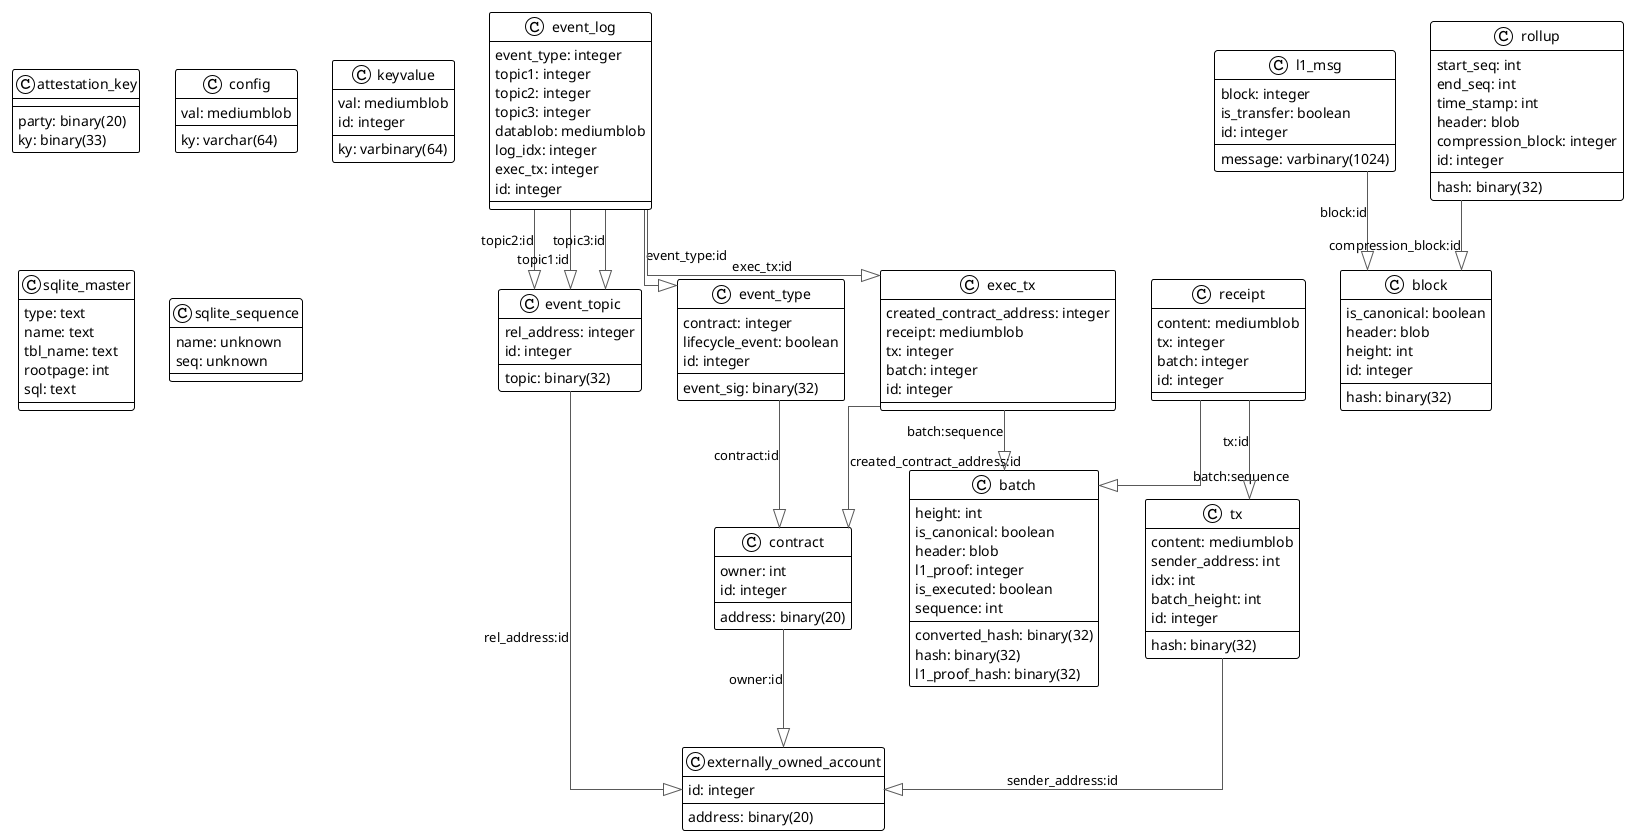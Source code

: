 @startuml

!theme plain
top to bottom direction
skinparam linetype ortho

class attestation_key {
   party: binary(20)
   ky: binary(33)
}
class batch {
   converted_hash: binary(32)
   hash: binary(32)
   height: int
   is_canonical: boolean
   header: blob
   l1_proof_hash: binary(32)
   l1_proof: integer
   is_executed: boolean
   sequence: int
}
class block {
   hash: binary(32)
   is_canonical: boolean
   header: blob
   height: int
   id: integer
}
class config {
   val: mediumblob
   ky: varchar(64)
}
class contract {
   address: binary(20)
   owner: int
   id: integer
}
class event_log {
   event_type: integer
   topic1: integer
   topic2: integer
   topic3: integer
   datablob: mediumblob
   log_idx: integer
   exec_tx: integer
   id: integer
}
class event_topic {
   topic: binary(32)
   rel_address: integer
   id: integer
}
class event_type {
   contract: integer
   event_sig: binary(32)
   lifecycle_event: boolean
   id: integer
}
class exec_tx {
   created_contract_address: integer
   receipt: mediumblob
   tx: integer
   batch: integer
   id: integer
}
class externally_owned_account {
   address: binary(20)
   id: integer
}
class keyvalue {
   ky: varbinary(64)
   val: mediumblob
   id: integer
}
class l1_msg {
   message: varbinary(1024)
   block: integer
   is_transfer: boolean
   id: integer
}
class receipt {
   content: mediumblob
   tx: integer
   batch: integer
   id: integer
}
class rollup {
   hash: binary(32)
   start_seq: int
   end_seq: int
   time_stamp: int
   header: blob
   compression_block: integer
   id: integer
}
class sqlite_master {
   type: text
   name: text
   tbl_name: text
   rootpage: int
   sql: text
}
class sqlite_sequence {
   name: unknown
   seq: unknown
}
class tx {
   hash: binary(32)
   content: mediumblob
   sender_address: int
   idx: int
   batch_height: int
   id: integer
}

contract                  -[#595959,plain]-^  externally_owned_account : "owner:id"
event_log                 -[#595959,plain]-^  event_topic              : "topic2:id"
event_log                 -[#595959,plain]-^  event_topic              : "topic1:id"
event_log                 -[#595959,plain]-^  event_topic              : "topic3:id"
event_log                 -[#595959,plain]-^  event_type               : "event_type:id"
event_log                 -[#595959,plain]-^  exec_tx                  : "exec_tx:id"
event_topic               -[#595959,plain]-^  externally_owned_account : "rel_address:id"
event_type                -[#595959,plain]-^  contract                 : "contract:id"
exec_tx                   -[#595959,plain]-^  batch                    : "batch:sequence"
exec_tx                   -[#595959,plain]-^  contract                 : "created_contract_address:id"
l1_msg                    -[#595959,plain]-^  block                    : "block:id"
receipt                   -[#595959,plain]-^  batch                    : "batch:sequence"
receipt                   -[#595959,plain]-^  tx                       : "tx:id"
rollup                    -[#595959,plain]-^  block                    : "compression_block:id"
tx                        -[#595959,plain]-^  externally_owned_account : "sender_address:id"
@enduml
